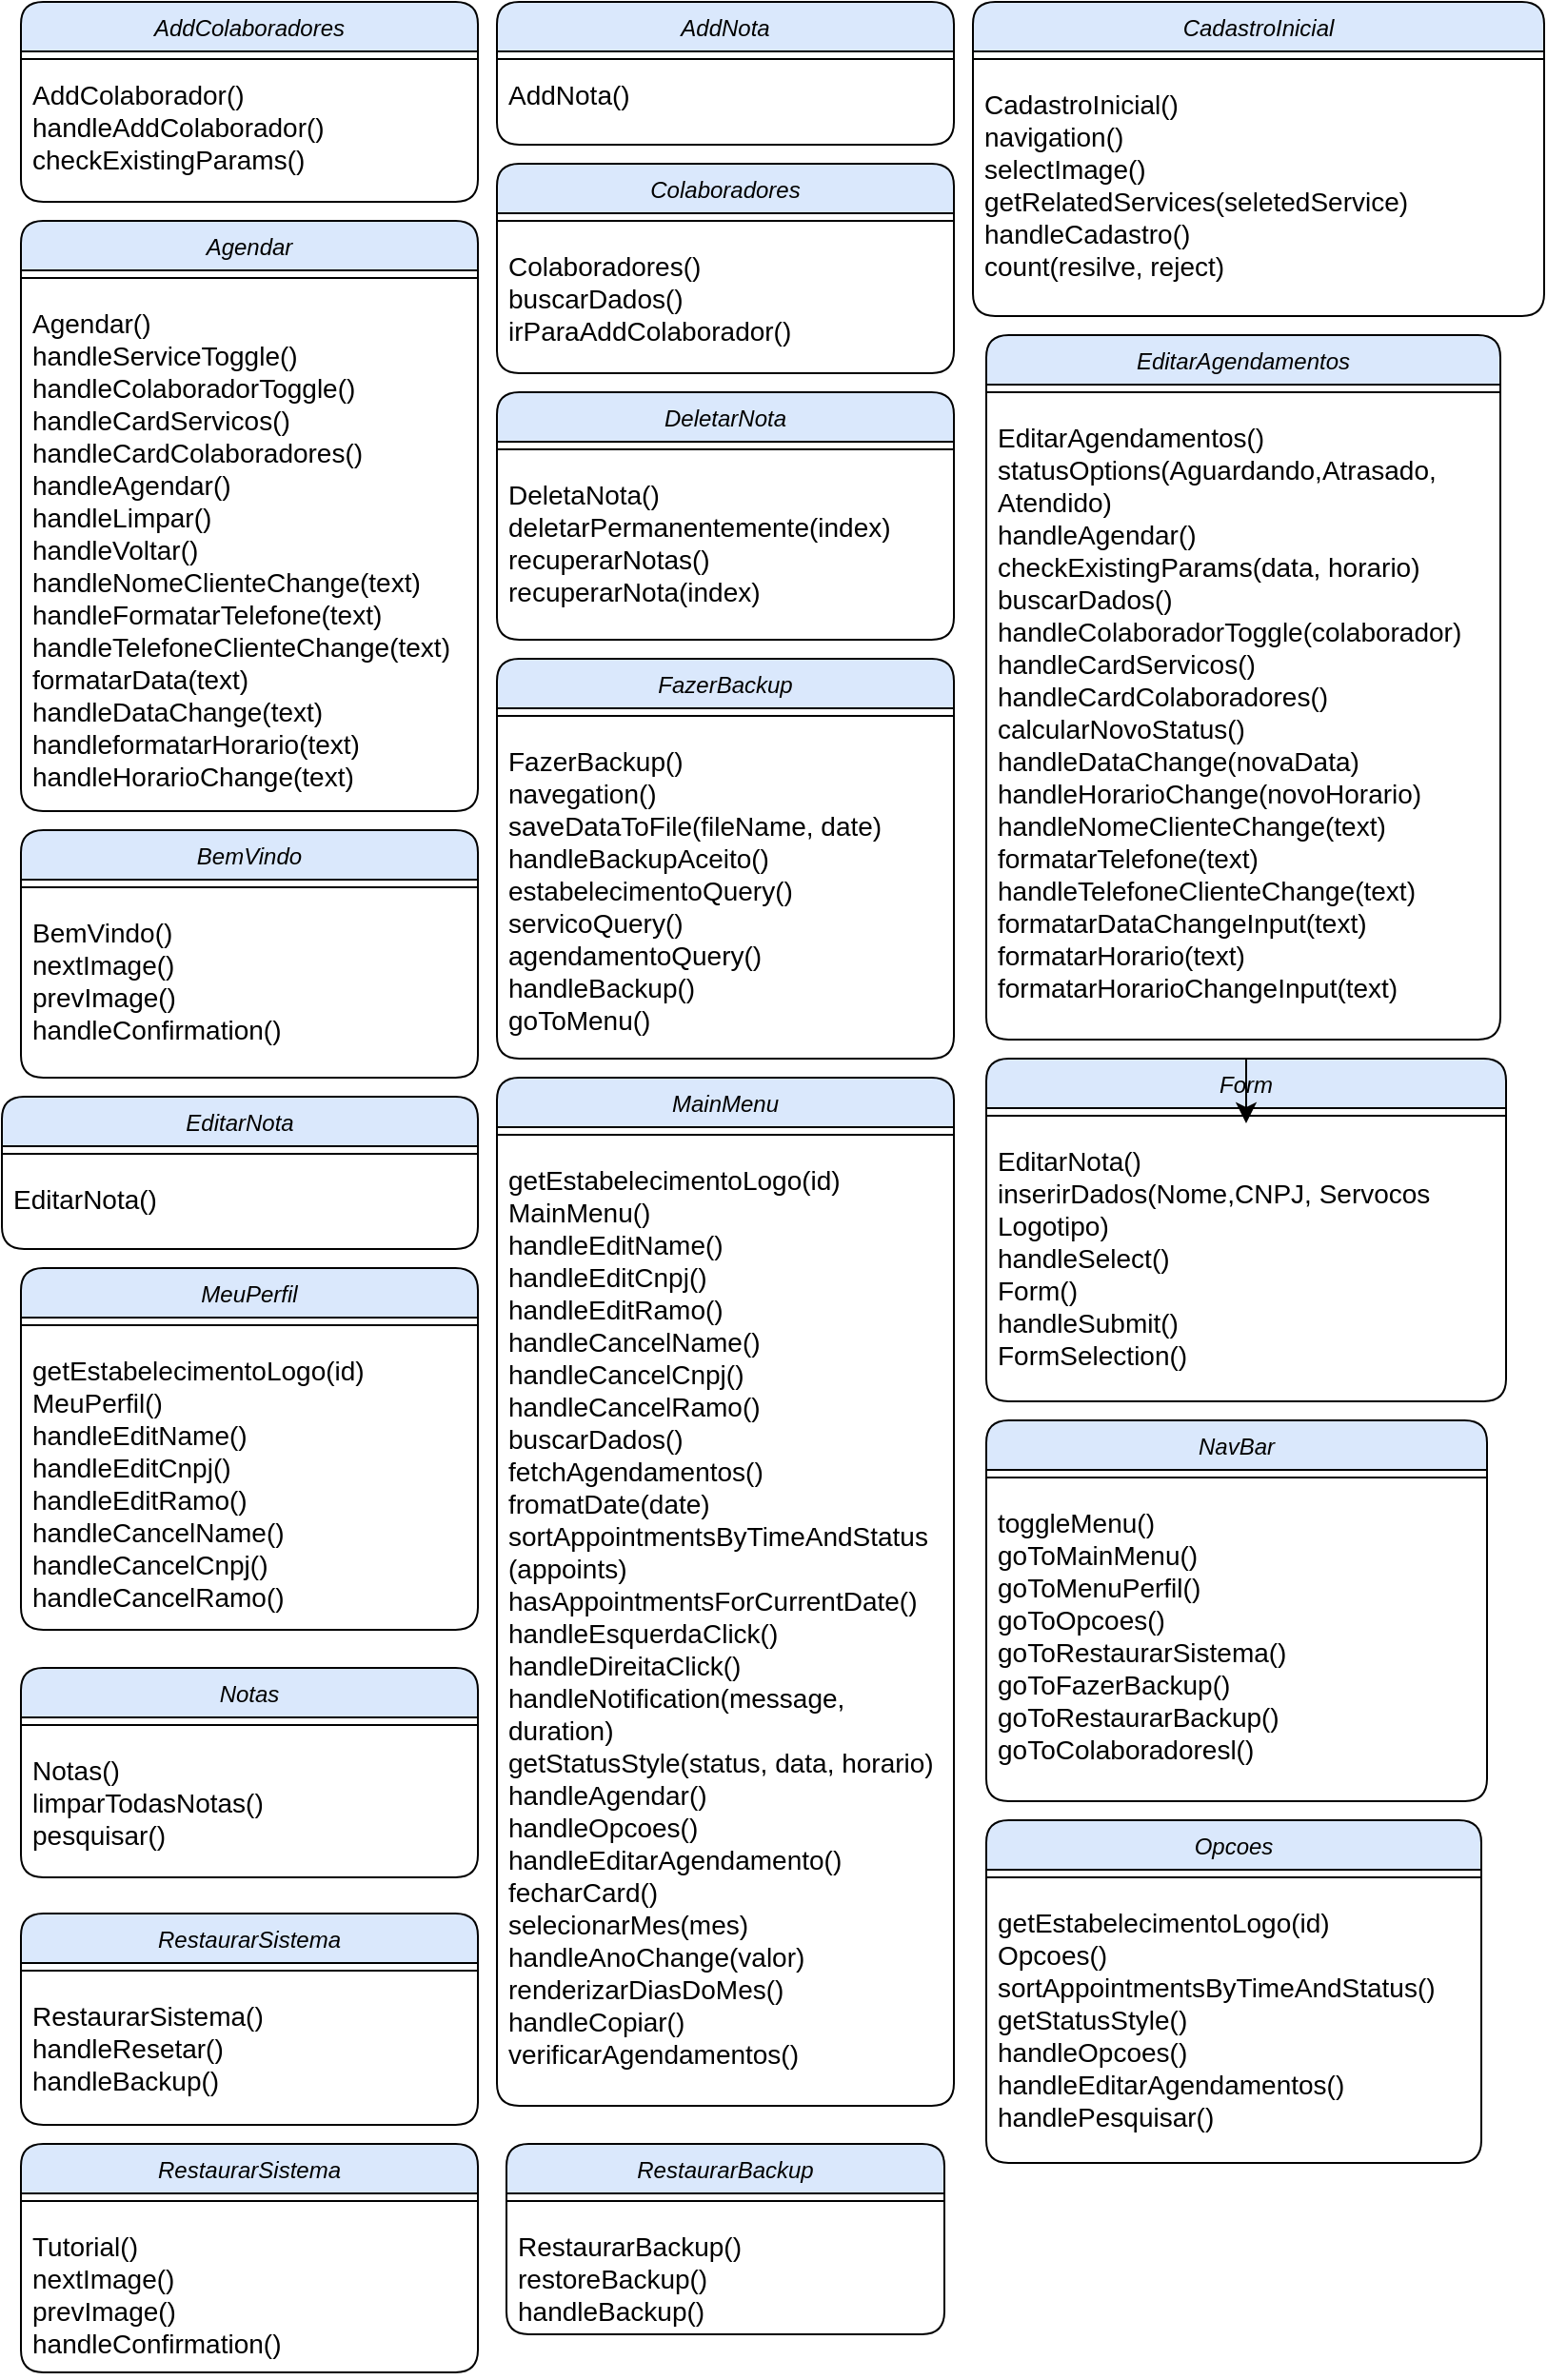 <mxfile version="22.1.7" type="device">
  <diagram id="C5RBs43oDa-KdzZeNtuy" name="Page-1">
    <mxGraphModel dx="838" dy="951" grid="1" gridSize="10" guides="1" tooltips="1" connect="1" arrows="1" fold="1" page="1" pageScale="1" pageWidth="827" pageHeight="1169" math="0" shadow="0">
      <root>
        <mxCell id="WIyWlLk6GJQsqaUBKTNV-0" />
        <mxCell id="WIyWlLk6GJQsqaUBKTNV-1" parent="WIyWlLk6GJQsqaUBKTNV-0" />
        <mxCell id="zkfFHV4jXpPFQw0GAbJ--0" value="BemVindo" style="swimlane;fontStyle=2;align=center;verticalAlign=top;childLayout=stackLayout;horizontal=1;startSize=26;horizontalStack=0;resizeParent=1;resizeLast=0;collapsible=1;marginBottom=0;rounded=1;shadow=0;strokeWidth=1;fillColor=#dae8fc;strokeColor=default;fillStyle=solid;swimlaneFillColor=default;fontColor=default;labelBackgroundColor=none;labelBorderColor=none;" parent="WIyWlLk6GJQsqaUBKTNV-1" vertex="1">
          <mxGeometry x="20" y="500" width="240" height="130" as="geometry">
            <mxRectangle x="230" y="140" width="160" height="26" as="alternateBounds" />
          </mxGeometry>
        </mxCell>
        <mxCell id="zkfFHV4jXpPFQw0GAbJ--4" value="" style="line;html=1;strokeWidth=1;align=left;verticalAlign=middle;spacingTop=-1;spacingLeft=3;spacingRight=3;rotatable=0;labelPosition=right;points=[];portConstraint=eastwest;" parent="zkfFHV4jXpPFQw0GAbJ--0" vertex="1">
          <mxGeometry y="26" width="240" height="8" as="geometry" />
        </mxCell>
        <mxCell id="zkfFHV4jXpPFQw0GAbJ--5" value="BemVindo()&#xa;nextImage()&#xa;prevImage()&#xa;handleConfirmation()&#xa;" style="text;align=left;verticalAlign=top;spacingLeft=4;spacingRight=4;overflow=hidden;rotatable=0;points=[[0,0.5],[1,0.5]];portConstraint=eastwest;rounded=0;spacing=2;spacingTop=5;fontSize=14;" parent="zkfFHV4jXpPFQw0GAbJ--0" vertex="1">
          <mxGeometry y="34" width="240" height="96" as="geometry" />
        </mxCell>
        <mxCell id="gV7Fm1RQnIjHXW1xfE8y-2" value="AddNota" style="swimlane;fontStyle=2;align=center;verticalAlign=top;childLayout=stackLayout;horizontal=1;startSize=26;horizontalStack=0;resizeParent=1;resizeLast=0;collapsible=1;marginBottom=0;rounded=1;shadow=0;strokeWidth=1;fillColor=#dae8fc;strokeColor=default;fillStyle=solid;swimlaneFillColor=default;fontColor=default;labelBackgroundColor=none;labelBorderColor=none;" vertex="1" parent="WIyWlLk6GJQsqaUBKTNV-1">
          <mxGeometry x="270" y="65" width="240" height="75" as="geometry">
            <mxRectangle x="230" y="140" width="160" height="26" as="alternateBounds" />
          </mxGeometry>
        </mxCell>
        <mxCell id="gV7Fm1RQnIjHXW1xfE8y-8" value="" style="line;html=1;strokeWidth=1;align=left;verticalAlign=middle;spacingTop=-1;spacingLeft=3;spacingRight=3;rotatable=0;labelPosition=right;points=[];portConstraint=eastwest;" vertex="1" parent="gV7Fm1RQnIjHXW1xfE8y-2">
          <mxGeometry y="26" width="240" height="8" as="geometry" />
        </mxCell>
        <mxCell id="gV7Fm1RQnIjHXW1xfE8y-9" value="AddNota()&#xa;" style="text;align=left;verticalAlign=top;spacingLeft=4;spacingRight=4;overflow=hidden;rotatable=0;points=[[0,0.5],[1,0.5]];portConstraint=eastwest;fontSize=14;" vertex="1" parent="gV7Fm1RQnIjHXW1xfE8y-2">
          <mxGeometry y="34" width="240" height="36" as="geometry" />
        </mxCell>
        <mxCell id="gV7Fm1RQnIjHXW1xfE8y-15" value="Agendar" style="swimlane;fontStyle=2;align=center;verticalAlign=top;childLayout=stackLayout;horizontal=1;startSize=26;horizontalStack=0;resizeParent=1;resizeLast=0;collapsible=1;marginBottom=0;rounded=1;shadow=0;strokeWidth=1;fillColor=#dae8fc;strokeColor=default;fillStyle=solid;swimlaneFillColor=default;fontColor=default;labelBackgroundColor=none;labelBorderColor=none;" vertex="1" parent="WIyWlLk6GJQsqaUBKTNV-1">
          <mxGeometry x="20" y="180" width="240" height="310" as="geometry">
            <mxRectangle x="230" y="140" width="160" height="26" as="alternateBounds" />
          </mxGeometry>
        </mxCell>
        <mxCell id="gV7Fm1RQnIjHXW1xfE8y-17" value="" style="line;html=1;strokeWidth=1;align=left;verticalAlign=middle;spacingTop=-1;spacingLeft=3;spacingRight=3;rotatable=0;labelPosition=right;points=[];portConstraint=eastwest;" vertex="1" parent="gV7Fm1RQnIjHXW1xfE8y-15">
          <mxGeometry y="26" width="240" height="8" as="geometry" />
        </mxCell>
        <mxCell id="gV7Fm1RQnIjHXW1xfE8y-18" value="Agendar()&#xa;handleServiceToggle()&#xa;handleColaboradorToggle()&#xa;handleCardServicos()&#xa;handleCardColaboradores()&#xa;handleAgendar()&#xa;handleLimpar()&#xa;handleVoltar()&#xa;handleNomeClienteChange(text)&#xa;handleFormatarTelefone(text)&#xa;handleTelefoneClienteChange(text)&#xa;formatarData(text)&#xa;handleDataChange(text)&#xa;handleformatarHorario(text)&#xa;handleHorarioChange(text)&#xa;&#xa;" style="text;align=left;verticalAlign=top;spacingLeft=4;spacingRight=4;overflow=hidden;rotatable=0;points=[[0,0.5],[1,0.5]];portConstraint=eastwest;rounded=0;spacing=2;spacingTop=5;fontSize=14;" vertex="1" parent="gV7Fm1RQnIjHXW1xfE8y-15">
          <mxGeometry y="34" width="240" height="276" as="geometry" />
        </mxCell>
        <mxCell id="gV7Fm1RQnIjHXW1xfE8y-19" value="CadastroInicial" style="swimlane;fontStyle=2;align=center;verticalAlign=top;childLayout=stackLayout;horizontal=1;startSize=26;horizontalStack=0;resizeParent=1;resizeLast=0;collapsible=1;marginBottom=0;rounded=1;shadow=0;strokeWidth=1;fillColor=#dae8fc;strokeColor=default;fillStyle=solid;swimlaneFillColor=default;fontColor=default;labelBackgroundColor=none;labelBorderColor=none;" vertex="1" parent="WIyWlLk6GJQsqaUBKTNV-1">
          <mxGeometry x="520" y="65" width="300" height="165" as="geometry">
            <mxRectangle x="230" y="140" width="160" height="26" as="alternateBounds" />
          </mxGeometry>
        </mxCell>
        <mxCell id="gV7Fm1RQnIjHXW1xfE8y-21" value="" style="line;html=1;strokeWidth=1;align=left;verticalAlign=middle;spacingTop=-1;spacingLeft=3;spacingRight=3;rotatable=0;labelPosition=right;points=[];portConstraint=eastwest;" vertex="1" parent="gV7Fm1RQnIjHXW1xfE8y-19">
          <mxGeometry y="26" width="300" height="8" as="geometry" />
        </mxCell>
        <mxCell id="gV7Fm1RQnIjHXW1xfE8y-22" value="CadastroInicial()&#xa;navigation()&#xa;selectImage()&#xa;getRelatedServices(seletedService)&#xa;handleCadastro()&#xa;count(resilve, reject)&#xa;&#xa;&#xa;" style="text;align=left;verticalAlign=top;spacingLeft=4;spacingRight=4;overflow=hidden;rotatable=0;points=[[0,0.5],[1,0.5]];portConstraint=eastwest;rounded=0;spacing=2;spacingTop=5;fontSize=14;" vertex="1" parent="gV7Fm1RQnIjHXW1xfE8y-19">
          <mxGeometry y="34" width="300" height="126" as="geometry" />
        </mxCell>
        <mxCell id="gV7Fm1RQnIjHXW1xfE8y-23" value="AddColaboradores" style="swimlane;fontStyle=2;align=center;verticalAlign=top;childLayout=stackLayout;horizontal=1;startSize=26;horizontalStack=0;resizeParent=1;resizeLast=0;collapsible=1;marginBottom=0;rounded=1;shadow=0;strokeWidth=1;fillColor=#dae8fc;strokeColor=default;fillStyle=solid;swimlaneFillColor=default;fontColor=default;labelBackgroundColor=none;labelBorderColor=none;" vertex="1" parent="WIyWlLk6GJQsqaUBKTNV-1">
          <mxGeometry x="20" y="65" width="240" height="105" as="geometry">
            <mxRectangle x="230" y="140" width="160" height="26" as="alternateBounds" />
          </mxGeometry>
        </mxCell>
        <mxCell id="gV7Fm1RQnIjHXW1xfE8y-25" value="" style="line;html=1;strokeWidth=1;align=left;verticalAlign=middle;spacingTop=-1;spacingLeft=3;spacingRight=3;rotatable=0;labelPosition=right;points=[];portConstraint=eastwest;" vertex="1" parent="gV7Fm1RQnIjHXW1xfE8y-23">
          <mxGeometry y="26" width="240" height="8" as="geometry" />
        </mxCell>
        <mxCell id="gV7Fm1RQnIjHXW1xfE8y-27" value="AddColaborador()&#xa;handleAddColaborador()&#xa;checkExistingParams()&#xa;" style="text;align=left;verticalAlign=top;spacingLeft=4;spacingRight=4;overflow=hidden;rotatable=0;points=[[0,0.5],[1,0.5]];portConstraint=eastwest;fontSize=14;" vertex="1" parent="gV7Fm1RQnIjHXW1xfE8y-23">
          <mxGeometry y="34" width="240" height="64" as="geometry" />
        </mxCell>
        <mxCell id="gV7Fm1RQnIjHXW1xfE8y-28" value="Colaboradores" style="swimlane;fontStyle=2;align=center;verticalAlign=top;childLayout=stackLayout;horizontal=1;startSize=26;horizontalStack=0;resizeParent=1;resizeLast=0;collapsible=1;marginBottom=0;rounded=1;shadow=0;strokeWidth=1;fillColor=#dae8fc;strokeColor=default;fillStyle=solid;swimlaneFillColor=default;fontColor=default;labelBackgroundColor=none;labelBorderColor=none;" vertex="1" parent="WIyWlLk6GJQsqaUBKTNV-1">
          <mxGeometry x="270" y="150" width="240" height="110" as="geometry">
            <mxRectangle x="230" y="140" width="160" height="26" as="alternateBounds" />
          </mxGeometry>
        </mxCell>
        <mxCell id="gV7Fm1RQnIjHXW1xfE8y-29" value="" style="line;html=1;strokeWidth=1;align=left;verticalAlign=middle;spacingTop=-1;spacingLeft=3;spacingRight=3;rotatable=0;labelPosition=right;points=[];portConstraint=eastwest;" vertex="1" parent="gV7Fm1RQnIjHXW1xfE8y-28">
          <mxGeometry y="26" width="240" height="8" as="geometry" />
        </mxCell>
        <mxCell id="gV7Fm1RQnIjHXW1xfE8y-30" value="Colaboradores()&#xa;buscarDados()&#xa;irParaAddColaborador()&#xa;" style="text;align=left;verticalAlign=top;spacingLeft=4;spacingRight=4;overflow=hidden;rotatable=0;points=[[0,0.5],[1,0.5]];portConstraint=eastwest;rounded=0;spacing=2;spacingTop=5;fontSize=14;" vertex="1" parent="gV7Fm1RQnIjHXW1xfE8y-28">
          <mxGeometry y="34" width="240" height="66" as="geometry" />
        </mxCell>
        <mxCell id="gV7Fm1RQnIjHXW1xfE8y-31" value="DeletarNota" style="swimlane;fontStyle=2;align=center;verticalAlign=top;childLayout=stackLayout;horizontal=1;startSize=26;horizontalStack=0;resizeParent=1;resizeLast=0;collapsible=1;marginBottom=0;rounded=1;shadow=0;strokeWidth=1;fillColor=#dae8fc;strokeColor=default;fillStyle=solid;swimlaneFillColor=default;fontColor=default;labelBackgroundColor=none;labelBorderColor=none;" vertex="1" parent="WIyWlLk6GJQsqaUBKTNV-1">
          <mxGeometry x="270" y="270" width="240" height="130" as="geometry">
            <mxRectangle x="230" y="140" width="160" height="26" as="alternateBounds" />
          </mxGeometry>
        </mxCell>
        <mxCell id="gV7Fm1RQnIjHXW1xfE8y-32" value="" style="line;html=1;strokeWidth=1;align=left;verticalAlign=middle;spacingTop=-1;spacingLeft=3;spacingRight=3;rotatable=0;labelPosition=right;points=[];portConstraint=eastwest;" vertex="1" parent="gV7Fm1RQnIjHXW1xfE8y-31">
          <mxGeometry y="26" width="240" height="8" as="geometry" />
        </mxCell>
        <mxCell id="gV7Fm1RQnIjHXW1xfE8y-33" value="DeletaNota()&#xa;deletarPermanentemente(index)&#xa;recuperarNotas()&#xa;recuperarNota(index)&#xa;" style="text;align=left;verticalAlign=top;spacingLeft=4;spacingRight=4;overflow=hidden;rotatable=0;points=[[0,0.5],[1,0.5]];portConstraint=eastwest;rounded=0;spacing=2;spacingTop=5;fontSize=14;" vertex="1" parent="gV7Fm1RQnIjHXW1xfE8y-31">
          <mxGeometry y="34" width="240" height="96" as="geometry" />
        </mxCell>
        <mxCell id="gV7Fm1RQnIjHXW1xfE8y-34" value="EditarAgendamentos" style="swimlane;fontStyle=2;align=center;verticalAlign=top;childLayout=stackLayout;horizontal=1;startSize=26;horizontalStack=0;resizeParent=1;resizeLast=0;collapsible=1;marginBottom=0;rounded=1;shadow=0;strokeWidth=1;fillColor=#dae8fc;strokeColor=default;fillStyle=solid;swimlaneFillColor=default;fontColor=default;labelBackgroundColor=none;labelBorderColor=none;" vertex="1" parent="WIyWlLk6GJQsqaUBKTNV-1">
          <mxGeometry x="527" y="240" width="270" height="370" as="geometry">
            <mxRectangle x="230" y="140" width="160" height="26" as="alternateBounds" />
          </mxGeometry>
        </mxCell>
        <mxCell id="gV7Fm1RQnIjHXW1xfE8y-35" value="" style="line;html=1;strokeWidth=1;align=left;verticalAlign=middle;spacingTop=-1;spacingLeft=3;spacingRight=3;rotatable=0;labelPosition=right;points=[];portConstraint=eastwest;" vertex="1" parent="gV7Fm1RQnIjHXW1xfE8y-34">
          <mxGeometry y="26" width="270" height="8" as="geometry" />
        </mxCell>
        <mxCell id="gV7Fm1RQnIjHXW1xfE8y-36" value="EditarAgendamentos()&#xa;statusOptions(Aguardando,Atrasado,&#xa;Atendido)&#xa;handleAgendar()&#xa;checkExistingParams(data, horario)&#xa;buscarDados()&#xa;handleColaboradorToggle(colaborador)&#xa;handleCardServicos()&#xa;handleCardColaboradores()&#xa;calcularNovoStatus()&#xa;handleDataChange(novaData)&#xa;handleHorarioChange(novoHorario)&#xa;handleNomeClienteChange(text)&#xa;formatarTelefone(text)&#xa;handleTelefoneClienteChange(text)&#xa;formatarDataChangeInput(text)&#xa;formatarHorario(text)&#xa;formatarHorarioChangeInput(text)" style="text;align=left;verticalAlign=top;spacingLeft=4;spacingRight=4;overflow=hidden;rotatable=0;points=[[0,0.5],[1,0.5]];portConstraint=eastwest;rounded=0;spacing=2;spacingTop=5;fontSize=14;" vertex="1" parent="gV7Fm1RQnIjHXW1xfE8y-34">
          <mxGeometry y="34" width="270" height="326" as="geometry" />
        </mxCell>
        <mxCell id="gV7Fm1RQnIjHXW1xfE8y-37" value="FazerBackup" style="swimlane;fontStyle=2;align=center;verticalAlign=top;childLayout=stackLayout;horizontal=1;startSize=26;horizontalStack=0;resizeParent=1;resizeLast=0;collapsible=1;marginBottom=0;rounded=1;shadow=0;strokeWidth=1;fillColor=#dae8fc;strokeColor=default;fillStyle=solid;swimlaneFillColor=default;fontColor=default;labelBackgroundColor=none;labelBorderColor=none;" vertex="1" parent="WIyWlLk6GJQsqaUBKTNV-1">
          <mxGeometry x="270" y="410" width="240" height="210" as="geometry">
            <mxRectangle x="230" y="140" width="160" height="26" as="alternateBounds" />
          </mxGeometry>
        </mxCell>
        <mxCell id="gV7Fm1RQnIjHXW1xfE8y-38" value="" style="line;html=1;strokeWidth=1;align=left;verticalAlign=middle;spacingTop=-1;spacingLeft=3;spacingRight=3;rotatable=0;labelPosition=right;points=[];portConstraint=eastwest;" vertex="1" parent="gV7Fm1RQnIjHXW1xfE8y-37">
          <mxGeometry y="26" width="240" height="8" as="geometry" />
        </mxCell>
        <mxCell id="gV7Fm1RQnIjHXW1xfE8y-39" value="FazerBackup()&#xa;navegation()&#xa;saveDataToFile(fileName, date)&#xa;handleBackupAceito()&#xa;estabelecimentoQuery()&#xa;servicoQuery()&#xa;agendamentoQuery()&#xa;handleBackup()&#xa;goToMenu()&#xa;&#xa;" style="text;align=left;verticalAlign=top;spacingLeft=4;spacingRight=4;overflow=hidden;rotatable=0;points=[[0,0.5],[1,0.5]];portConstraint=eastwest;rounded=0;spacing=2;spacingTop=5;fontSize=14;" vertex="1" parent="gV7Fm1RQnIjHXW1xfE8y-37">
          <mxGeometry y="34" width="240" height="176" as="geometry" />
        </mxCell>
        <mxCell id="gV7Fm1RQnIjHXW1xfE8y-40" value="EditarNota" style="swimlane;fontStyle=2;align=center;verticalAlign=top;childLayout=stackLayout;horizontal=1;startSize=26;horizontalStack=0;resizeParent=1;resizeLast=0;collapsible=1;marginBottom=0;rounded=1;shadow=0;strokeWidth=1;fillColor=#dae8fc;strokeColor=default;fillStyle=solid;swimlaneFillColor=default;fontColor=default;labelBackgroundColor=none;labelBorderColor=none;" vertex="1" parent="WIyWlLk6GJQsqaUBKTNV-1">
          <mxGeometry x="10" y="640" width="250" height="80" as="geometry">
            <mxRectangle x="230" y="140" width="160" height="26" as="alternateBounds" />
          </mxGeometry>
        </mxCell>
        <mxCell id="gV7Fm1RQnIjHXW1xfE8y-41" value="" style="line;html=1;strokeWidth=1;align=left;verticalAlign=middle;spacingTop=-1;spacingLeft=3;spacingRight=3;rotatable=0;labelPosition=right;points=[];portConstraint=eastwest;" vertex="1" parent="gV7Fm1RQnIjHXW1xfE8y-40">
          <mxGeometry y="26" width="250" height="8" as="geometry" />
        </mxCell>
        <mxCell id="gV7Fm1RQnIjHXW1xfE8y-42" value="EditarNota()&#xa;" style="text;align=left;verticalAlign=top;spacingLeft=4;spacingRight=4;overflow=hidden;rotatable=0;points=[[0,0.5],[1,0.5]];portConstraint=eastwest;rounded=0;spacing=2;spacingTop=5;fontSize=14;" vertex="1" parent="gV7Fm1RQnIjHXW1xfE8y-40">
          <mxGeometry y="34" width="250" height="36" as="geometry" />
        </mxCell>
        <mxCell id="gV7Fm1RQnIjHXW1xfE8y-43" style="edgeStyle=none;curved=1;rounded=0;orthogonalLoop=1;jettySize=auto;html=1;entryX=0.5;entryY=1;entryDx=0;entryDy=0;fontSize=12;startSize=8;endSize=8;" edge="1" parent="WIyWlLk6GJQsqaUBKTNV-1" source="gV7Fm1RQnIjHXW1xfE8y-40" target="gV7Fm1RQnIjHXW1xfE8y-40">
          <mxGeometry relative="1" as="geometry" />
        </mxCell>
        <mxCell id="gV7Fm1RQnIjHXW1xfE8y-44" value="Form" style="swimlane;fontStyle=2;align=center;verticalAlign=top;childLayout=stackLayout;horizontal=1;startSize=26;horizontalStack=0;resizeParent=1;resizeLast=0;collapsible=1;marginBottom=0;rounded=1;shadow=0;strokeWidth=1;fillColor=#dae8fc;strokeColor=default;fillStyle=solid;swimlaneFillColor=default;fontColor=default;labelBackgroundColor=none;labelBorderColor=none;" vertex="1" parent="WIyWlLk6GJQsqaUBKTNV-1">
          <mxGeometry x="527" y="620" width="273" height="180" as="geometry">
            <mxRectangle x="230" y="140" width="160" height="26" as="alternateBounds" />
          </mxGeometry>
        </mxCell>
        <mxCell id="gV7Fm1RQnIjHXW1xfE8y-45" value="" style="line;html=1;strokeWidth=1;align=left;verticalAlign=middle;spacingTop=-1;spacingLeft=3;spacingRight=3;rotatable=0;labelPosition=right;points=[];portConstraint=eastwest;" vertex="1" parent="gV7Fm1RQnIjHXW1xfE8y-44">
          <mxGeometry y="26" width="273" height="8" as="geometry" />
        </mxCell>
        <mxCell id="gV7Fm1RQnIjHXW1xfE8y-46" value="EditarNota()&#xa;inserirDados(Nome,CNPJ, Servocos&#xa;Logotipo)&#xa;handleSelect()&#xa;Form()&#xa;handleSubmit()&#xa;FormSelection()&#xa;" style="text;align=left;verticalAlign=top;spacingLeft=4;spacingRight=4;overflow=hidden;rotatable=0;points=[[0,0.5],[1,0.5]];portConstraint=eastwest;rounded=0;spacing=2;spacingTop=5;fontSize=14;" vertex="1" parent="gV7Fm1RQnIjHXW1xfE8y-44">
          <mxGeometry y="34" width="273" height="136" as="geometry" />
        </mxCell>
        <mxCell id="gV7Fm1RQnIjHXW1xfE8y-73" style="edgeStyle=none;curved=1;rounded=0;orthogonalLoop=1;jettySize=auto;html=1;fontSize=12;startSize=8;endSize=8;" edge="1" parent="gV7Fm1RQnIjHXW1xfE8y-44" source="gV7Fm1RQnIjHXW1xfE8y-44" target="gV7Fm1RQnIjHXW1xfE8y-46">
          <mxGeometry relative="1" as="geometry" />
        </mxCell>
        <mxCell id="gV7Fm1RQnIjHXW1xfE8y-47" value="MainMenu" style="swimlane;fontStyle=2;align=center;verticalAlign=top;childLayout=stackLayout;horizontal=1;startSize=26;horizontalStack=0;resizeParent=1;resizeLast=0;collapsible=1;marginBottom=0;rounded=1;shadow=0;strokeWidth=1;fillColor=#dae8fc;strokeColor=default;fillStyle=solid;swimlaneFillColor=default;fontColor=default;labelBackgroundColor=none;labelBorderColor=none;" vertex="1" parent="WIyWlLk6GJQsqaUBKTNV-1">
          <mxGeometry x="270" y="630" width="240" height="540" as="geometry">
            <mxRectangle x="230" y="140" width="160" height="26" as="alternateBounds" />
          </mxGeometry>
        </mxCell>
        <mxCell id="gV7Fm1RQnIjHXW1xfE8y-48" value="" style="line;html=1;strokeWidth=1;align=left;verticalAlign=middle;spacingTop=-1;spacingLeft=3;spacingRight=3;rotatable=0;labelPosition=right;points=[];portConstraint=eastwest;" vertex="1" parent="gV7Fm1RQnIjHXW1xfE8y-47">
          <mxGeometry y="26" width="240" height="8" as="geometry" />
        </mxCell>
        <mxCell id="gV7Fm1RQnIjHXW1xfE8y-49" value="getEstabelecimentoLogo(id)&#xa;MainMenu()&#xa;handleEditName()&#xa;handleEditCnpj()&#xa;handleEditRamo()&#xa;handleCancelName()&#xa;handleCancelCnpj()&#xa;handleCancelRamo()&#xa;buscarDados()&#xa;fetchAgendamentos()&#xa;fromatDate(date)&#xa;sortAppointmentsByTimeAndStatus&#xa;(appoints)&#xa;hasAppointmentsForCurrentDate()&#xa;handleEsquerdaClick()&#xa;handleDireitaClick()&#xa;handleNotification(message, &#xa;duration)&#xa;getStatusStyle(status, data, horario)&#xa;handleAgendar()&#xa;handleOpcoes()&#xa;handleEditarAgendamento()&#xa;fecharCard()&#xa;selecionarMes(mes)&#xa;handleAnoChange(valor)&#xa;renderizarDiasDoMes()&#xa;handleCopiar()&#xa;verificarAgendamentos()&#xa;&#xa;&#xa;&#xa;&#xa;" style="text;align=left;verticalAlign=top;spacingLeft=4;spacingRight=4;overflow=hidden;rotatable=0;points=[[0,0.5],[1,0.5]];portConstraint=eastwest;rounded=0;spacing=2;spacingTop=5;fontSize=14;" vertex="1" parent="gV7Fm1RQnIjHXW1xfE8y-47">
          <mxGeometry y="34" width="240" height="496" as="geometry" />
        </mxCell>
        <mxCell id="gV7Fm1RQnIjHXW1xfE8y-51" value="MeuPerfil" style="swimlane;fontStyle=2;align=center;verticalAlign=top;childLayout=stackLayout;horizontal=1;startSize=26;horizontalStack=0;resizeParent=1;resizeLast=0;collapsible=1;marginBottom=0;rounded=1;shadow=0;strokeWidth=1;fillColor=#dae8fc;strokeColor=default;fillStyle=solid;swimlaneFillColor=default;fontColor=default;labelBackgroundColor=none;labelBorderColor=none;" vertex="1" parent="WIyWlLk6GJQsqaUBKTNV-1">
          <mxGeometry x="20" y="730" width="240" height="190" as="geometry">
            <mxRectangle x="230" y="140" width="160" height="26" as="alternateBounds" />
          </mxGeometry>
        </mxCell>
        <mxCell id="gV7Fm1RQnIjHXW1xfE8y-52" value="" style="line;html=1;strokeWidth=1;align=left;verticalAlign=middle;spacingTop=-1;spacingLeft=3;spacingRight=3;rotatable=0;labelPosition=right;points=[];portConstraint=eastwest;" vertex="1" parent="gV7Fm1RQnIjHXW1xfE8y-51">
          <mxGeometry y="26" width="240" height="8" as="geometry" />
        </mxCell>
        <mxCell id="gV7Fm1RQnIjHXW1xfE8y-53" value="getEstabelecimentoLogo(id)&#xa;MeuPerfil()&#xa;handleEditName()&#xa;handleEditCnpj()&#xa;handleEditRamo()&#xa;handleCancelName()&#xa;handleCancelCnpj()&#xa;handleCancelRamo()&#xa;&#xa;&#xa;&#xa;&#xa;" style="text;align=left;verticalAlign=top;spacingLeft=4;spacingRight=4;overflow=hidden;rotatable=0;points=[[0,0.5],[1,0.5]];portConstraint=eastwest;rounded=0;spacing=2;spacingTop=5;fontSize=14;" vertex="1" parent="gV7Fm1RQnIjHXW1xfE8y-51">
          <mxGeometry y="34" width="240" height="156" as="geometry" />
        </mxCell>
        <mxCell id="gV7Fm1RQnIjHXW1xfE8y-54" value="NavBar" style="swimlane;fontStyle=2;align=center;verticalAlign=top;childLayout=stackLayout;horizontal=1;startSize=26;horizontalStack=0;resizeParent=1;resizeLast=0;collapsible=1;marginBottom=0;rounded=1;shadow=0;strokeWidth=1;fillColor=#dae8fc;strokeColor=default;fillStyle=solid;swimlaneFillColor=default;fontColor=default;labelBackgroundColor=none;labelBorderColor=none;" vertex="1" parent="WIyWlLk6GJQsqaUBKTNV-1">
          <mxGeometry x="527" y="810" width="263" height="200" as="geometry">
            <mxRectangle x="230" y="140" width="160" height="26" as="alternateBounds" />
          </mxGeometry>
        </mxCell>
        <mxCell id="gV7Fm1RQnIjHXW1xfE8y-55" value="" style="line;html=1;strokeWidth=1;align=left;verticalAlign=middle;spacingTop=-1;spacingLeft=3;spacingRight=3;rotatable=0;labelPosition=right;points=[];portConstraint=eastwest;" vertex="1" parent="gV7Fm1RQnIjHXW1xfE8y-54">
          <mxGeometry y="26" width="263" height="8" as="geometry" />
        </mxCell>
        <mxCell id="gV7Fm1RQnIjHXW1xfE8y-56" value="toggleMenu()&#xa;goToMainMenu()&#xa;goToMenuPerfil()&#xa;goToOpcoes()&#xa;goToRestaurarSistema()&#xa;goToFazerBackup()&#xa;goToRestaurarBackup()&#xa;goToColaboradoresl()&#xa;" style="text;align=left;verticalAlign=top;spacingLeft=4;spacingRight=4;overflow=hidden;rotatable=0;points=[[0,0.5],[1,0.5]];portConstraint=eastwest;rounded=0;spacing=2;spacingTop=5;fontSize=14;" vertex="1" parent="gV7Fm1RQnIjHXW1xfE8y-54">
          <mxGeometry y="34" width="263" height="156" as="geometry" />
        </mxCell>
        <mxCell id="gV7Fm1RQnIjHXW1xfE8y-57" value="Notas" style="swimlane;fontStyle=2;align=center;verticalAlign=top;childLayout=stackLayout;horizontal=1;startSize=26;horizontalStack=0;resizeParent=1;resizeLast=0;collapsible=1;marginBottom=0;rounded=1;shadow=0;strokeWidth=1;fillColor=#dae8fc;strokeColor=default;fillStyle=solid;swimlaneFillColor=default;fontColor=default;labelBackgroundColor=none;labelBorderColor=none;" vertex="1" parent="WIyWlLk6GJQsqaUBKTNV-1">
          <mxGeometry x="20" y="940" width="240" height="110" as="geometry">
            <mxRectangle x="230" y="140" width="160" height="26" as="alternateBounds" />
          </mxGeometry>
        </mxCell>
        <mxCell id="gV7Fm1RQnIjHXW1xfE8y-58" value="" style="line;html=1;strokeWidth=1;align=left;verticalAlign=middle;spacingTop=-1;spacingLeft=3;spacingRight=3;rotatable=0;labelPosition=right;points=[];portConstraint=eastwest;" vertex="1" parent="gV7Fm1RQnIjHXW1xfE8y-57">
          <mxGeometry y="26" width="240" height="8" as="geometry" />
        </mxCell>
        <mxCell id="gV7Fm1RQnIjHXW1xfE8y-59" value="Notas()&#xa;limparTodasNotas()&#xa;pesquisar()" style="text;align=left;verticalAlign=top;spacingLeft=4;spacingRight=4;overflow=hidden;rotatable=0;points=[[0,0.5],[1,0.5]];portConstraint=eastwest;rounded=0;spacing=2;spacingTop=5;fontSize=14;" vertex="1" parent="gV7Fm1RQnIjHXW1xfE8y-57">
          <mxGeometry y="34" width="240" height="76" as="geometry" />
        </mxCell>
        <mxCell id="gV7Fm1RQnIjHXW1xfE8y-60" value="Opcoes" style="swimlane;fontStyle=2;align=center;verticalAlign=top;childLayout=stackLayout;horizontal=1;startSize=26;horizontalStack=0;resizeParent=1;resizeLast=0;collapsible=1;marginBottom=0;rounded=1;shadow=0;strokeWidth=1;fillColor=#dae8fc;strokeColor=default;fillStyle=solid;swimlaneFillColor=default;fontColor=default;labelBackgroundColor=none;labelBorderColor=none;" vertex="1" parent="WIyWlLk6GJQsqaUBKTNV-1">
          <mxGeometry x="527" y="1020" width="260" height="180" as="geometry">
            <mxRectangle x="230" y="140" width="160" height="26" as="alternateBounds" />
          </mxGeometry>
        </mxCell>
        <mxCell id="gV7Fm1RQnIjHXW1xfE8y-61" value="" style="line;html=1;strokeWidth=1;align=left;verticalAlign=middle;spacingTop=-1;spacingLeft=3;spacingRight=3;rotatable=0;labelPosition=right;points=[];portConstraint=eastwest;" vertex="1" parent="gV7Fm1RQnIjHXW1xfE8y-60">
          <mxGeometry y="26" width="260" height="8" as="geometry" />
        </mxCell>
        <mxCell id="gV7Fm1RQnIjHXW1xfE8y-62" value="getEstabelecimentoLogo(id)&#xa;Opcoes()&#xa;sortAppointmentsByTimeAndStatus()&#xa;getStatusStyle()&#xa;handleOpcoes()&#xa;handleEditarAgendamentos()&#xa;handlePesquisar()&#xa;" style="text;align=left;verticalAlign=top;spacingLeft=4;spacingRight=4;overflow=hidden;rotatable=0;points=[[0,0.5],[1,0.5]];portConstraint=eastwest;rounded=0;spacing=2;spacingTop=5;fontSize=14;" vertex="1" parent="gV7Fm1RQnIjHXW1xfE8y-60">
          <mxGeometry y="34" width="260" height="136" as="geometry" />
        </mxCell>
        <mxCell id="gV7Fm1RQnIjHXW1xfE8y-63" value="RestaurarBackup" style="swimlane;fontStyle=2;align=center;verticalAlign=top;childLayout=stackLayout;horizontal=1;startSize=26;horizontalStack=0;resizeParent=1;resizeLast=0;collapsible=1;marginBottom=0;rounded=1;shadow=0;strokeWidth=1;fillColor=#dae8fc;strokeColor=default;fillStyle=solid;swimlaneFillColor=default;fontColor=default;labelBackgroundColor=none;labelBorderColor=none;" vertex="1" parent="WIyWlLk6GJQsqaUBKTNV-1">
          <mxGeometry x="275" y="1190" width="230" height="100" as="geometry">
            <mxRectangle x="230" y="140" width="160" height="26" as="alternateBounds" />
          </mxGeometry>
        </mxCell>
        <mxCell id="gV7Fm1RQnIjHXW1xfE8y-64" value="" style="line;html=1;strokeWidth=1;align=left;verticalAlign=middle;spacingTop=-1;spacingLeft=3;spacingRight=3;rotatable=0;labelPosition=right;points=[];portConstraint=eastwest;" vertex="1" parent="gV7Fm1RQnIjHXW1xfE8y-63">
          <mxGeometry y="26" width="230" height="8" as="geometry" />
        </mxCell>
        <mxCell id="gV7Fm1RQnIjHXW1xfE8y-65" value="RestaurarBackup()&#xa;restoreBackup()&#xa;handleBackup()&#xa;" style="text;align=left;verticalAlign=top;spacingLeft=4;spacingRight=4;overflow=hidden;rotatable=0;points=[[0,0.5],[1,0.5]];portConstraint=eastwest;rounded=0;spacing=2;spacingTop=5;fontSize=14;" vertex="1" parent="gV7Fm1RQnIjHXW1xfE8y-63">
          <mxGeometry y="34" width="230" height="66" as="geometry" />
        </mxCell>
        <mxCell id="gV7Fm1RQnIjHXW1xfE8y-66" value="RestaurarSistema" style="swimlane;fontStyle=2;align=center;verticalAlign=top;childLayout=stackLayout;horizontal=1;startSize=26;horizontalStack=0;resizeParent=1;resizeLast=0;collapsible=1;marginBottom=0;rounded=1;shadow=0;strokeWidth=1;fillColor=#dae8fc;strokeColor=default;fillStyle=solid;swimlaneFillColor=default;fontColor=default;labelBackgroundColor=none;labelBorderColor=none;" vertex="1" parent="WIyWlLk6GJQsqaUBKTNV-1">
          <mxGeometry x="20" y="1069" width="240" height="111" as="geometry">
            <mxRectangle x="230" y="140" width="160" height="26" as="alternateBounds" />
          </mxGeometry>
        </mxCell>
        <mxCell id="gV7Fm1RQnIjHXW1xfE8y-67" value="" style="line;html=1;strokeWidth=1;align=left;verticalAlign=middle;spacingTop=-1;spacingLeft=3;spacingRight=3;rotatable=0;labelPosition=right;points=[];portConstraint=eastwest;" vertex="1" parent="gV7Fm1RQnIjHXW1xfE8y-66">
          <mxGeometry y="26" width="240" height="8" as="geometry" />
        </mxCell>
        <mxCell id="gV7Fm1RQnIjHXW1xfE8y-68" value="RestaurarSistema()&#xa;handleResetar()&#xa;handleBackup()&#xa;" style="text;align=left;verticalAlign=top;spacingLeft=4;spacingRight=4;overflow=hidden;rotatable=0;points=[[0,0.5],[1,0.5]];portConstraint=eastwest;rounded=0;spacing=2;spacingTop=5;fontSize=14;" vertex="1" parent="gV7Fm1RQnIjHXW1xfE8y-66">
          <mxGeometry y="34" width="240" height="76" as="geometry" />
        </mxCell>
        <mxCell id="gV7Fm1RQnIjHXW1xfE8y-69" style="edgeStyle=none;curved=1;rounded=0;orthogonalLoop=1;jettySize=auto;html=1;entryX=0.5;entryY=1;entryDx=0;entryDy=0;fontSize=12;startSize=8;endSize=8;" edge="1" parent="WIyWlLk6GJQsqaUBKTNV-1" source="gV7Fm1RQnIjHXW1xfE8y-66" target="gV7Fm1RQnIjHXW1xfE8y-66">
          <mxGeometry relative="1" as="geometry" />
        </mxCell>
        <mxCell id="gV7Fm1RQnIjHXW1xfE8y-70" value="RestaurarSistema" style="swimlane;fontStyle=2;align=center;verticalAlign=top;childLayout=stackLayout;horizontal=1;startSize=26;horizontalStack=0;resizeParent=1;resizeLast=0;collapsible=1;marginBottom=0;rounded=1;shadow=0;strokeWidth=1;fillColor=#dae8fc;strokeColor=default;fillStyle=solid;swimlaneFillColor=default;fontColor=default;labelBackgroundColor=none;labelBorderColor=none;" vertex="1" parent="WIyWlLk6GJQsqaUBKTNV-1">
          <mxGeometry x="20" y="1190" width="240" height="120" as="geometry">
            <mxRectangle x="230" y="140" width="160" height="26" as="alternateBounds" />
          </mxGeometry>
        </mxCell>
        <mxCell id="gV7Fm1RQnIjHXW1xfE8y-71" value="" style="line;html=1;strokeWidth=1;align=left;verticalAlign=middle;spacingTop=-1;spacingLeft=3;spacingRight=3;rotatable=0;labelPosition=right;points=[];portConstraint=eastwest;" vertex="1" parent="gV7Fm1RQnIjHXW1xfE8y-70">
          <mxGeometry y="26" width="240" height="8" as="geometry" />
        </mxCell>
        <mxCell id="gV7Fm1RQnIjHXW1xfE8y-72" value="Tutorial()&#xa;nextImage()&#xa;prevImage()&#xa;handleConfirmation()&#xa;" style="text;align=left;verticalAlign=top;spacingLeft=4;spacingRight=4;overflow=hidden;rotatable=0;points=[[0,0.5],[1,0.5]];portConstraint=eastwest;rounded=0;spacing=2;spacingTop=5;fontSize=14;" vertex="1" parent="gV7Fm1RQnIjHXW1xfE8y-70">
          <mxGeometry y="34" width="240" height="86" as="geometry" />
        </mxCell>
      </root>
    </mxGraphModel>
  </diagram>
</mxfile>
